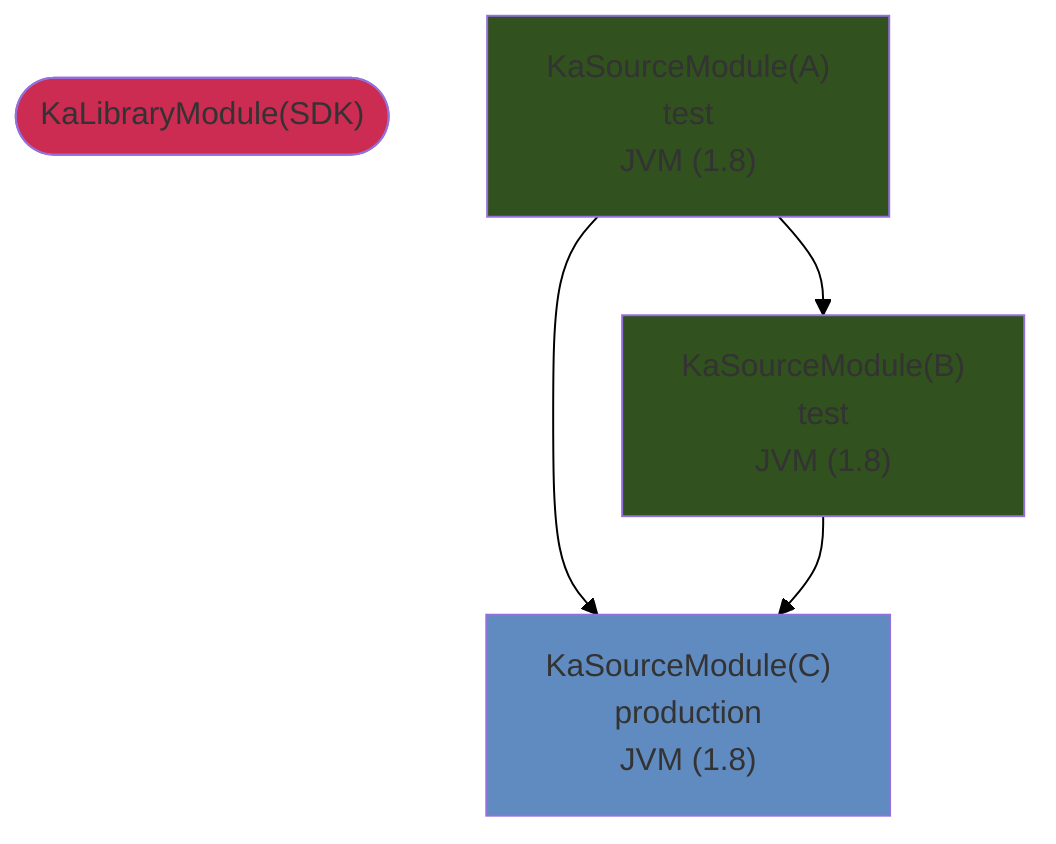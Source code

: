 graph TD
  KaLibraryModule_0(["KaLibraryModule(SDK)"])
  KaSourceModule_1["KaSourceModule(A)<br />test<br />JVM (1.8)"]
  KaSourceModule_2["KaSourceModule(B)<br />test<br />JVM (1.8)"]
  KaSourceModule_3["KaSourceModule(C)<br />production<br />JVM (1.8)"]
  style KaLibraryModule_0 fill:#CC2B52
  style KaSourceModule_1 fill:#31511E
  style KaSourceModule_2 fill:#31511E
  style KaSourceModule_3 fill:#608BC1
  KaSourceModule_1 --> KaSourceModule_2
  KaSourceModule_1 --> KaSourceModule_3
  KaSourceModule_2 --> KaSourceModule_3
  linkStyle 0 stroke:black
  linkStyle 1 stroke:black
  linkStyle 2 stroke:black
